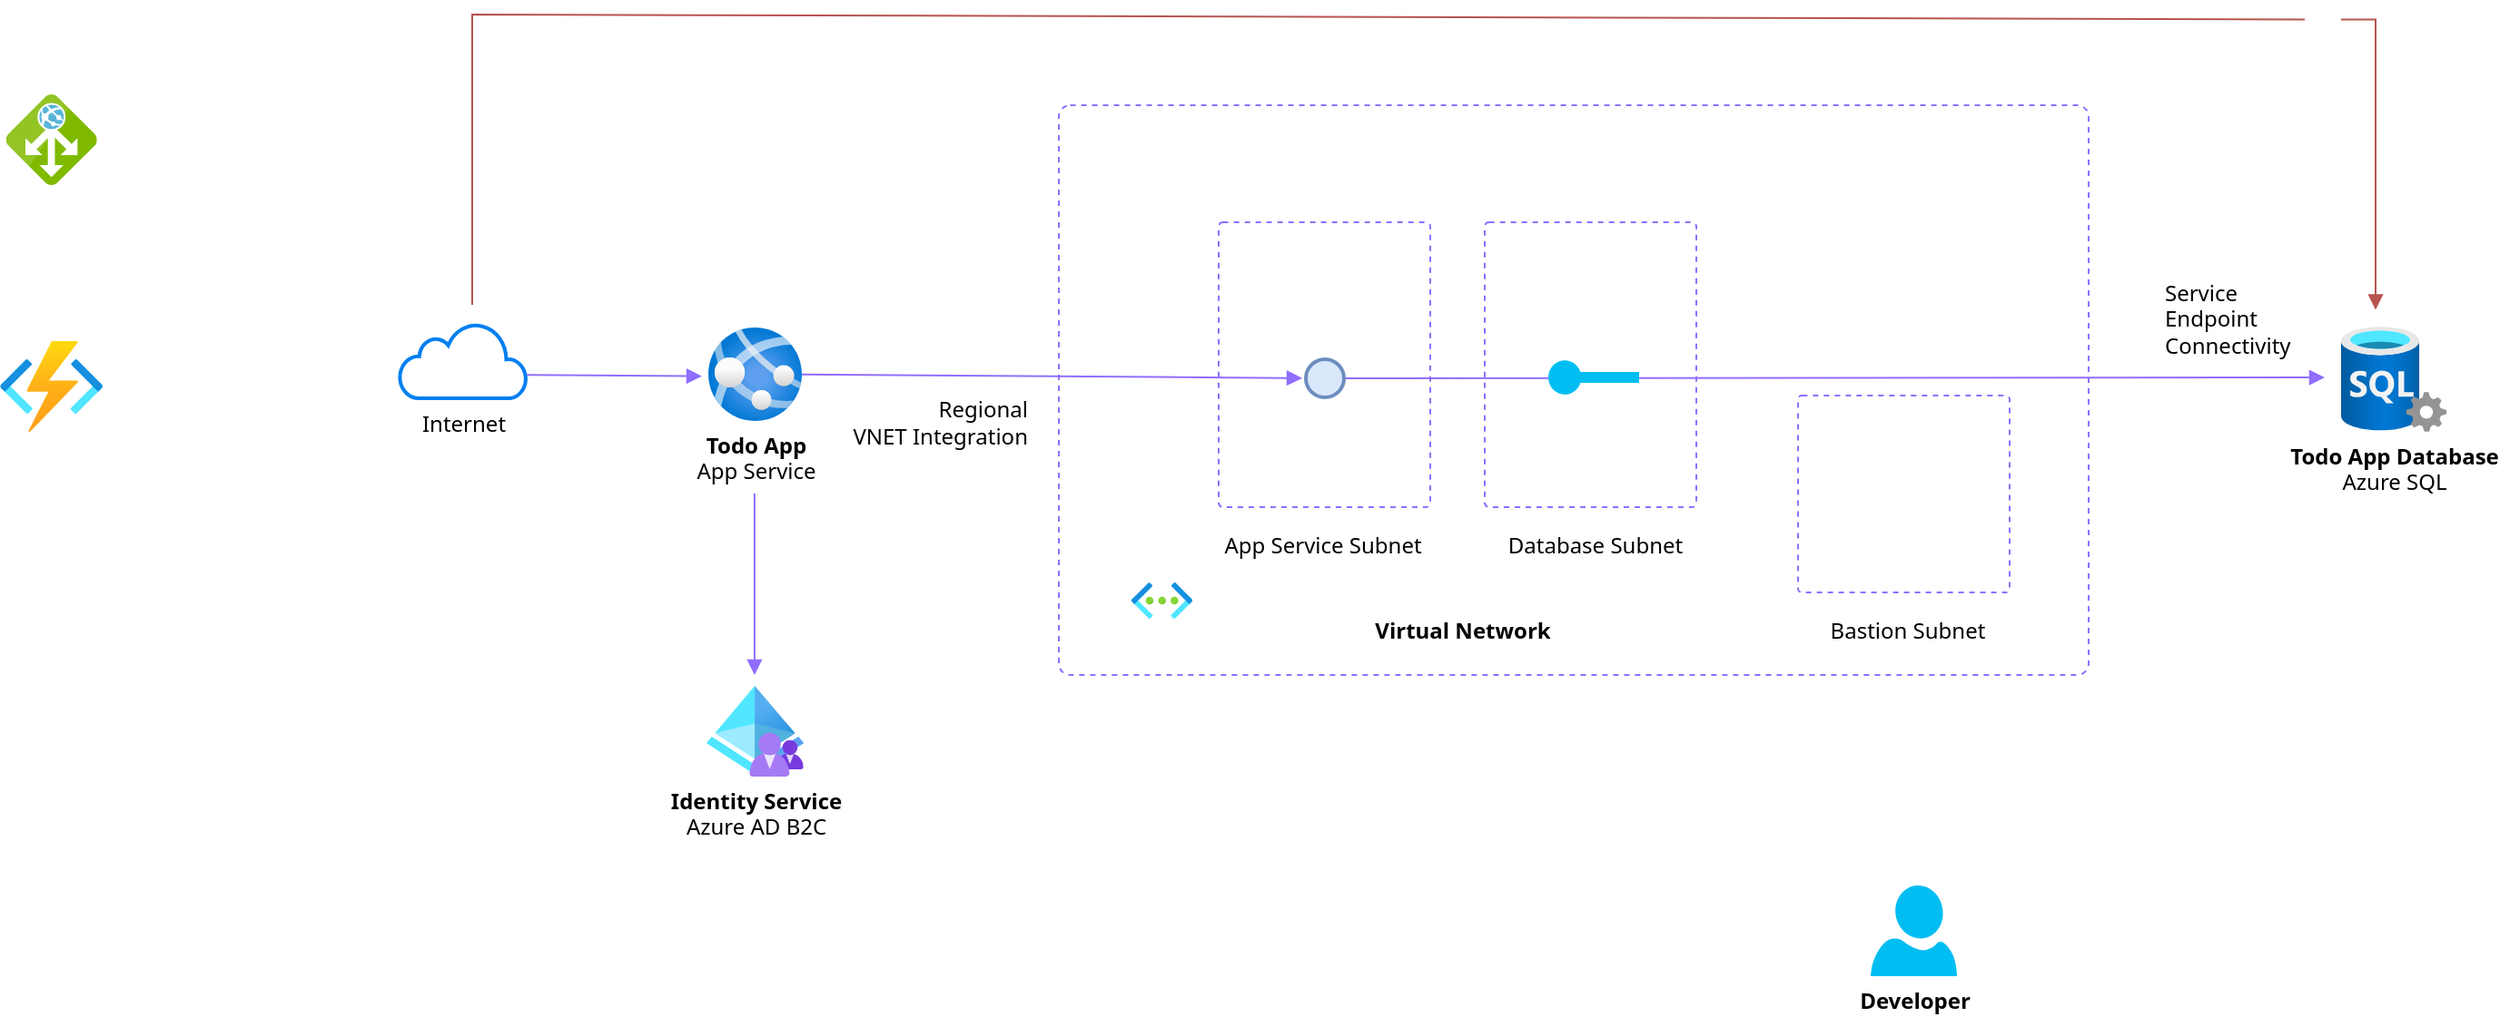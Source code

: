 <mxfile version="19.0.2" type="github">
  <diagram id="h699iih6n2bTQgQr6s8Z" name="Page-1">
    <mxGraphModel dx="1469" dy="598" grid="1" gridSize="10" guides="1" tooltips="1" connect="1" arrows="1" fold="1" page="0" pageScale="1" pageWidth="850" pageHeight="1100" math="0" shadow="0">
      <root>
        <mxCell id="0" />
        <mxCell id="1" parent="0" />
        <mxCell id="EmDGkUlhmV_LCRzYMaPS-1" value="&lt;b&gt;Todo App Database&lt;/b&gt;&lt;br&gt;Azure SQL" style="aspect=fixed;html=1;points=[];align=center;image;fontSize=12;image=img/lib/azure2/databases/SQL_Server.svg;fontFamily=segoe ui;" parent="1" vertex="1">
          <mxGeometry x="909" y="412" width="58" height="58" as="geometry" />
        </mxCell>
        <mxCell id="EmDGkUlhmV_LCRzYMaPS-3" value="&lt;b&gt;Todo App&lt;/b&gt;&lt;br&gt;App Service" style="aspect=fixed;html=1;points=[];align=center;image;fontSize=12;image=img/lib/azure2/app_services/App_Services.svg;fontFamily=segoe ui;" parent="1" vertex="1">
          <mxGeometry x="10" y="412.5" width="51.5" height="51.5" as="geometry" />
        </mxCell>
        <mxCell id="EmDGkUlhmV_LCRzYMaPS-4" value="" style="rounded=1;whiteSpace=wrap;html=1;arcSize=2;dashed=1;fillColor=none;fontFamily=segoe ui;strokeColor=#906EFF;" parent="1" vertex="1">
          <mxGeometry x="203" y="290" width="567" height="314" as="geometry" />
        </mxCell>
        <mxCell id="EmDGkUlhmV_LCRzYMaPS-5" value="" style="aspect=fixed;html=1;points=[];align=center;image;fontSize=12;image=img/lib/azure2/networking/Virtual_Networks.svg;dashed=1;fillColor=none;fontFamily=segoe ui;" parent="1" vertex="1">
          <mxGeometry x="243" y="553" width="33.5" height="20" as="geometry" />
        </mxCell>
        <mxCell id="EmDGkUlhmV_LCRzYMaPS-7" value="Regional &lt;br&gt;VNET Integration" style="text;html=1;align=right;verticalAlign=middle;resizable=0;points=[];autosize=1;strokeColor=none;fillColor=none;fontFamily=segoe ui;" parent="1" vertex="1">
          <mxGeometry x="77" y="450" width="110" height="30" as="geometry" />
        </mxCell>
        <mxCell id="EmDGkUlhmV_LCRzYMaPS-9" value="" style="endArrow=block;html=1;rounded=0;endFill=1;startArrow=none;fontFamily=segoe ui;fillColor=#f8cecc;strokeColor=#b85450;" parent="1" source="EmDGkUlhmV_LCRzYMaPS-14" edge="1">
          <mxGeometry width="50" height="50" relative="1" as="geometry">
            <mxPoint x="48" y="402.75" as="sourcePoint" />
            <mxPoint x="928" y="402.75" as="targetPoint" />
            <Array as="points">
              <mxPoint x="928" y="242.75" />
            </Array>
          </mxGeometry>
        </mxCell>
        <mxCell id="EmDGkUlhmV_LCRzYMaPS-10" value="Internet" style="html=1;verticalLabelPosition=bottom;align=center;labelBackgroundColor=#ffffff;verticalAlign=top;strokeWidth=2;strokeColor=#0080F0;shadow=0;dashed=0;shape=mxgraph.ios7.icons.cloud;fillColor=none;fontFamily=segoe ui;" parent="1" vertex="1">
          <mxGeometry x="-160" y="410" width="70" height="41.5" as="geometry" />
        </mxCell>
        <mxCell id="EmDGkUlhmV_LCRzYMaPS-11" value="" style="endArrow=block;html=1;rounded=0;endFill=1;exitX=1;exitY=0.691;exitDx=0;exitDy=0;exitPerimeter=0;entryX=-0.068;entryY=0.521;entryDx=0;entryDy=0;entryPerimeter=0;fontFamily=segoe ui;strokeColor=#906EFF;" parent="1" source="EmDGkUlhmV_LCRzYMaPS-10" target="EmDGkUlhmV_LCRzYMaPS-3" edge="1">
          <mxGeometry width="50" height="50" relative="1" as="geometry">
            <mxPoint x="-70" y="438.66" as="sourcePoint" />
            <mxPoint x="10" y="438.66" as="targetPoint" />
          </mxGeometry>
        </mxCell>
        <mxCell id="EmDGkUlhmV_LCRzYMaPS-14" value="" style="shape=image;html=1;verticalAlign=top;verticalLabelPosition=bottom;labelBackgroundColor=#ffffff;imageAspect=0;aspect=fixed;image=https://cdn3.iconfinder.com/data/icons/flat-actions-icons-9/792/Close_Icon-128.png;dashed=1;fontColor=#1717FF;fillColor=none;fontFamily=segoe ui;" parent="1" vertex="1">
          <mxGeometry x="889" y="232.75" width="20" height="20" as="geometry" />
        </mxCell>
        <mxCell id="EmDGkUlhmV_LCRzYMaPS-15" value="" style="endArrow=none;html=1;rounded=0;endFill=1;fontFamily=segoe ui;strokeColor=#b85450;fillColor=#f8cecc;" parent="1" target="EmDGkUlhmV_LCRzYMaPS-14" edge="1">
          <mxGeometry width="50" height="50" relative="1" as="geometry">
            <mxPoint x="-120" y="400" as="sourcePoint" />
            <mxPoint x="760" y="380" as="targetPoint" />
            <Array as="points">
              <mxPoint x="-120" y="240" />
            </Array>
          </mxGeometry>
        </mxCell>
        <mxCell id="EmDGkUlhmV_LCRzYMaPS-16" value="" style="rounded=1;whiteSpace=wrap;html=1;arcSize=2;dashed=1;fillColor=none;fontFamily=segoe ui;strokeColor=#906EFF;" parent="1" vertex="1">
          <mxGeometry x="291" y="354.5" width="116.5" height="157" as="geometry" />
        </mxCell>
        <mxCell id="EmDGkUlhmV_LCRzYMaPS-17" value="" style="rounded=1;whiteSpace=wrap;html=1;arcSize=2;dashed=1;fillColor=none;fontFamily=segoe ui;strokeColor=#906EFF;" parent="1" vertex="1">
          <mxGeometry x="437.5" y="354.5" width="116.5" height="157" as="geometry" />
        </mxCell>
        <mxCell id="EmDGkUlhmV_LCRzYMaPS-18" value="" style="endArrow=block;html=1;rounded=0;endFill=1;exitX=1;exitY=0.5;exitDx=0;exitDy=0;fontFamily=segoe ui;strokeColor=#906EFF;" parent="1" source="EmDGkUlhmV_LCRzYMaPS-29" edge="1">
          <mxGeometry width="50" height="50" relative="1" as="geometry">
            <mxPoint x="650.0" y="440.16" as="sourcePoint" />
            <mxPoint x="900" y="440" as="targetPoint" />
          </mxGeometry>
        </mxCell>
        <mxCell id="EmDGkUlhmV_LCRzYMaPS-19" value="Service &lt;br&gt;Endpoint&lt;br&gt;Connectivity" style="text;html=1;align=left;verticalAlign=middle;resizable=0;points=[];autosize=1;strokeColor=none;fillColor=none;fontFamily=segoe ui;" parent="1" vertex="1">
          <mxGeometry x="810" y="382.75" width="80" height="50" as="geometry" />
        </mxCell>
        <mxCell id="EmDGkUlhmV_LCRzYMaPS-20" value="App Service Subnet" style="text;html=1;align=center;verticalAlign=middle;resizable=0;points=[];autosize=1;strokeColor=none;fillColor=none;fontFamily=segoe ui;" parent="1" vertex="1">
          <mxGeometry x="287.5" y="523" width="120" height="20" as="geometry" />
        </mxCell>
        <mxCell id="EmDGkUlhmV_LCRzYMaPS-21" value="Database Subnet" style="text;html=1;align=center;verticalAlign=middle;resizable=0;points=[];autosize=1;strokeColor=none;fillColor=none;fontFamily=segoe ui;" parent="1" vertex="1">
          <mxGeometry x="442.5" y="523" width="110" height="20" as="geometry" />
        </mxCell>
        <mxCell id="EmDGkUlhmV_LCRzYMaPS-23" value="" style="verticalLabelPosition=bottom;html=1;verticalAlign=top;align=center;strokeColor=none;fillColor=#00BEF2;shape=mxgraph.azure.service_endpoint;dashed=1;fontColor=#1717FF;fontFamily=segoe ui;" parent="1" vertex="1">
          <mxGeometry x="472.5" y="430" width="50" height="20" as="geometry" />
        </mxCell>
        <mxCell id="EmDGkUlhmV_LCRzYMaPS-24" value="" style="sketch=0;aspect=fixed;html=1;points=[];align=center;image;fontSize=12;image=img/lib/mscae/Application_Gateway.svg;dashed=1;fontColor=#1717FF;strokeWidth=2;fillColor=none;" parent="1" vertex="1">
          <mxGeometry x="-376.67" y="284" width="50" height="50" as="geometry" />
        </mxCell>
        <mxCell id="EmDGkUlhmV_LCRzYMaPS-25" value="" style="aspect=fixed;html=1;points=[];align=center;image;fontSize=12;image=img/lib/azure2/compute/Function_Apps.svg;dashed=1;fontColor=#1717FF;strokeWidth=2;fillColor=none;" parent="1" vertex="1">
          <mxGeometry x="-380" y="420" width="56.67" height="50" as="geometry" />
        </mxCell>
        <mxCell id="EmDGkUlhmV_LCRzYMaPS-28" value="" style="endArrow=block;html=1;rounded=0;endFill=1;fontSize=12;fontFamily=segoe ui;strokeColor=#906EFF;" parent="1" source="EmDGkUlhmV_LCRzYMaPS-3" edge="1">
          <mxGeometry width="50" height="50" relative="1" as="geometry">
            <mxPoint x="100" y="440" as="sourcePoint" />
            <mxPoint x="337" y="440.379" as="targetPoint" />
          </mxGeometry>
        </mxCell>
        <mxCell id="EmDGkUlhmV_LCRzYMaPS-29" value="" style="ellipse;whiteSpace=wrap;html=1;aspect=fixed;fontSize=12;strokeWidth=2;fillColor=#dae8fc;strokeColor=#6c8ebf;fontFamily=segoe ui;" parent="1" vertex="1">
          <mxGeometry x="339" y="430" width="21" height="21" as="geometry" />
        </mxCell>
        <mxCell id="EmDGkUlhmV_LCRzYMaPS-30" value="Virtual Network" style="text;html=1;align=center;verticalAlign=middle;resizable=0;points=[];autosize=1;strokeColor=none;fillColor=none;fontFamily=segoe ui;fontStyle=1" parent="1" vertex="1">
          <mxGeometry x="370" y="570" width="110" height="20" as="geometry" />
        </mxCell>
        <mxCell id="EmDGkUlhmV_LCRzYMaPS-32" value="&lt;font color=&quot;#000000&quot;&gt;&lt;b&gt;Identity Service&lt;br&gt;&lt;/b&gt;Azure AD B2C&lt;br&gt;&lt;/font&gt;" style="aspect=fixed;html=1;points=[];align=center;image;fontSize=12;image=img/lib/azure2/identity/Azure_AD_B2C.svg;fontColor=#1717FF;strokeWidth=2;fillColor=none;fontFamily=segoe ui;" parent="1" vertex="1">
          <mxGeometry x="8.8" y="610" width="53.91" height="50" as="geometry" />
        </mxCell>
        <mxCell id="EmDGkUlhmV_LCRzYMaPS-33" value="" style="endArrow=block;html=1;rounded=0;endFill=1;exitX=1;exitY=0.691;exitDx=0;exitDy=0;exitPerimeter=0;fontFamily=segoe ui;strokeColor=#906EFF;" parent="1" edge="1">
          <mxGeometry width="50" height="50" relative="1" as="geometry">
            <mxPoint x="35.46" y="503.996" as="sourcePoint" />
            <mxPoint x="35.46" y="604" as="targetPoint" />
          </mxGeometry>
        </mxCell>
        <mxCell id="YvYwSYAwqYffUqF4AIqz-8" value="" style="rounded=1;whiteSpace=wrap;html=1;arcSize=2;dashed=1;fillColor=none;fontFamily=segoe ui;strokeColor=#906EFF;" vertex="1" parent="1">
          <mxGeometry x="610" y="450" width="116.5" height="108.5" as="geometry" />
        </mxCell>
        <mxCell id="YvYwSYAwqYffUqF4AIqz-9" value="Bastion Subnet" style="text;html=1;align=center;verticalAlign=middle;resizable=0;points=[];autosize=1;strokeColor=none;fillColor=none;fontFamily=segoe ui;" vertex="1" parent="1">
          <mxGeometry x="620" y="570" width="100" height="20" as="geometry" />
        </mxCell>
        <mxCell id="YvYwSYAwqYffUqF4AIqz-11" value="&lt;font face=&quot;segoe ui&quot;&gt;Developer&lt;/font&gt;" style="verticalLabelPosition=bottom;html=1;verticalAlign=top;align=center;strokeColor=none;fillColor=#00BEF2;shape=mxgraph.azure.user;fontStyle=1" vertex="1" parent="1">
          <mxGeometry x="650" y="720" width="47.5" height="50" as="geometry" />
        </mxCell>
      </root>
    </mxGraphModel>
  </diagram>
</mxfile>
